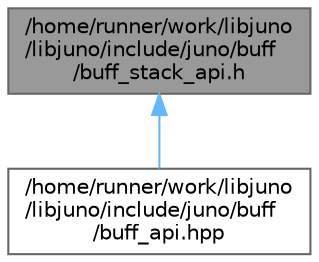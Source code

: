 digraph "/home/runner/work/libjuno/libjuno/include/juno/buff/buff_stack_api.h"
{
 // LATEX_PDF_SIZE
  bgcolor="transparent";
  edge [fontname=Helvetica,fontsize=10,labelfontname=Helvetica,labelfontsize=10];
  node [fontname=Helvetica,fontsize=10,shape=box,height=0.2,width=0.4];
  Node1 [id="Node000001",label="/home/runner/work/libjuno\l/libjuno/include/juno/buff\l/buff_stack_api.h",height=0.2,width=0.4,color="gray40", fillcolor="grey60", style="filled", fontcolor="black",tooltip=" "];
  Node1 -> Node2 [id="edge1_Node000001_Node000002",dir="back",color="steelblue1",style="solid",tooltip=" "];
  Node2 [id="Node000002",label="/home/runner/work/libjuno\l/libjuno/include/juno/buff\l/buff_api.hpp",height=0.2,width=0.4,color="grey40", fillcolor="white", style="filled",URL="$buff__api_8hpp.html",tooltip=" "];
}
